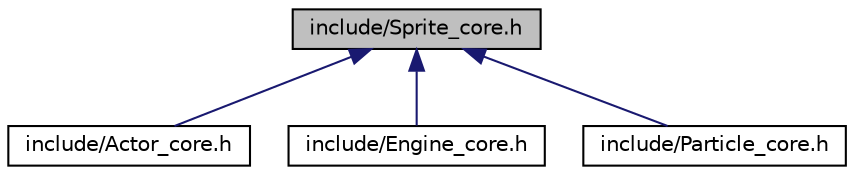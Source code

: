 digraph "include/Sprite_core.h"
{
  edge [fontname="Helvetica",fontsize="10",labelfontname="Helvetica",labelfontsize="10"];
  node [fontname="Helvetica",fontsize="10",shape=record];
  Node5 [label="include/Sprite_core.h",height=0.2,width=0.4,color="black", fillcolor="grey75", style="filled", fontcolor="black"];
  Node5 -> Node6 [dir="back",color="midnightblue",fontsize="10",style="solid"];
  Node6 [label="include/Actor_core.h",height=0.2,width=0.4,color="black", fillcolor="white", style="filled",URL="$_actor__core_8h.html"];
  Node5 -> Node7 [dir="back",color="midnightblue",fontsize="10",style="solid"];
  Node7 [label="include/Engine_core.h",height=0.2,width=0.4,color="black", fillcolor="white", style="filled",URL="$_engine__core_8h.html"];
  Node5 -> Node8 [dir="back",color="midnightblue",fontsize="10",style="solid"];
  Node8 [label="include/Particle_core.h",height=0.2,width=0.4,color="black", fillcolor="white", style="filled",URL="$_particle__core_8h.html"];
}
